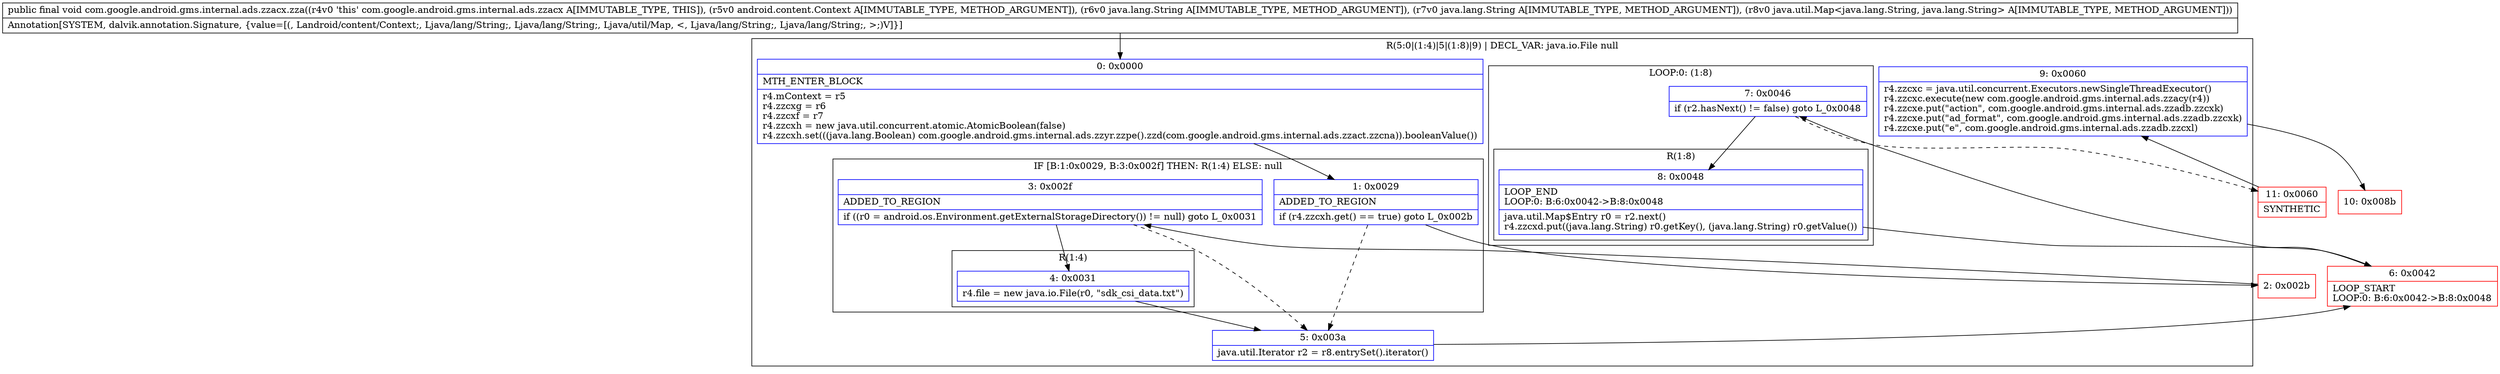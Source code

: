 digraph "CFG forcom.google.android.gms.internal.ads.zzacx.zza(Landroid\/content\/Context;Ljava\/lang\/String;Ljava\/lang\/String;Ljava\/util\/Map;)V" {
subgraph cluster_Region_214355803 {
label = "R(5:0|(1:4)|5|(1:8)|9) | DECL_VAR: java.io.File null\l";
node [shape=record,color=blue];
Node_0 [shape=record,label="{0\:\ 0x0000|MTH_ENTER_BLOCK\l|r4.mContext = r5\lr4.zzcxg = r6\lr4.zzcxf = r7\lr4.zzcxh = new java.util.concurrent.atomic.AtomicBoolean(false)\lr4.zzcxh.set(((java.lang.Boolean) com.google.android.gms.internal.ads.zzyr.zzpe().zzd(com.google.android.gms.internal.ads.zzact.zzcna)).booleanValue())\l}"];
subgraph cluster_IfRegion_1986155610 {
label = "IF [B:1:0x0029, B:3:0x002f] THEN: R(1:4) ELSE: null";
node [shape=record,color=blue];
Node_1 [shape=record,label="{1\:\ 0x0029|ADDED_TO_REGION\l|if (r4.zzcxh.get() == true) goto L_0x002b\l}"];
Node_3 [shape=record,label="{3\:\ 0x002f|ADDED_TO_REGION\l|if ((r0 = android.os.Environment.getExternalStorageDirectory()) != null) goto L_0x0031\l}"];
subgraph cluster_Region_1892915689 {
label = "R(1:4)";
node [shape=record,color=blue];
Node_4 [shape=record,label="{4\:\ 0x0031|r4.file = new java.io.File(r0, \"sdk_csi_data.txt\")\l}"];
}
}
Node_5 [shape=record,label="{5\:\ 0x003a|java.util.Iterator r2 = r8.entrySet().iterator()\l}"];
subgraph cluster_LoopRegion_1095877651 {
label = "LOOP:0: (1:8)";
node [shape=record,color=blue];
Node_7 [shape=record,label="{7\:\ 0x0046|if (r2.hasNext() != false) goto L_0x0048\l}"];
subgraph cluster_Region_2077718389 {
label = "R(1:8)";
node [shape=record,color=blue];
Node_8 [shape=record,label="{8\:\ 0x0048|LOOP_END\lLOOP:0: B:6:0x0042\-\>B:8:0x0048\l|java.util.Map$Entry r0 = r2.next()\lr4.zzcxd.put((java.lang.String) r0.getKey(), (java.lang.String) r0.getValue())\l}"];
}
}
Node_9 [shape=record,label="{9\:\ 0x0060|r4.zzcxc = java.util.concurrent.Executors.newSingleThreadExecutor()\lr4.zzcxc.execute(new com.google.android.gms.internal.ads.zzacy(r4))\lr4.zzcxe.put(\"action\", com.google.android.gms.internal.ads.zzadb.zzcxk)\lr4.zzcxe.put(\"ad_format\", com.google.android.gms.internal.ads.zzadb.zzcxk)\lr4.zzcxe.put(\"e\", com.google.android.gms.internal.ads.zzadb.zzcxl)\l}"];
}
Node_2 [shape=record,color=red,label="{2\:\ 0x002b}"];
Node_6 [shape=record,color=red,label="{6\:\ 0x0042|LOOP_START\lLOOP:0: B:6:0x0042\-\>B:8:0x0048\l}"];
Node_10 [shape=record,color=red,label="{10\:\ 0x008b}"];
Node_11 [shape=record,color=red,label="{11\:\ 0x0060|SYNTHETIC\l}"];
MethodNode[shape=record,label="{public final void com.google.android.gms.internal.ads.zzacx.zza((r4v0 'this' com.google.android.gms.internal.ads.zzacx A[IMMUTABLE_TYPE, THIS]), (r5v0 android.content.Context A[IMMUTABLE_TYPE, METHOD_ARGUMENT]), (r6v0 java.lang.String A[IMMUTABLE_TYPE, METHOD_ARGUMENT]), (r7v0 java.lang.String A[IMMUTABLE_TYPE, METHOD_ARGUMENT]), (r8v0 java.util.Map\<java.lang.String, java.lang.String\> A[IMMUTABLE_TYPE, METHOD_ARGUMENT]))  | Annotation[SYSTEM, dalvik.annotation.Signature, \{value=[(, Landroid\/content\/Context;, Ljava\/lang\/String;, Ljava\/lang\/String;, Ljava\/util\/Map, \<, Ljava\/lang\/String;, Ljava\/lang\/String;, \>;)V]\}]\l}"];
MethodNode -> Node_0;
Node_0 -> Node_1;
Node_1 -> Node_2;
Node_1 -> Node_5[style=dashed];
Node_3 -> Node_4;
Node_3 -> Node_5[style=dashed];
Node_4 -> Node_5;
Node_5 -> Node_6;
Node_7 -> Node_8;
Node_7 -> Node_11[style=dashed];
Node_8 -> Node_6;
Node_9 -> Node_10;
Node_2 -> Node_3;
Node_6 -> Node_7;
Node_11 -> Node_9;
}

